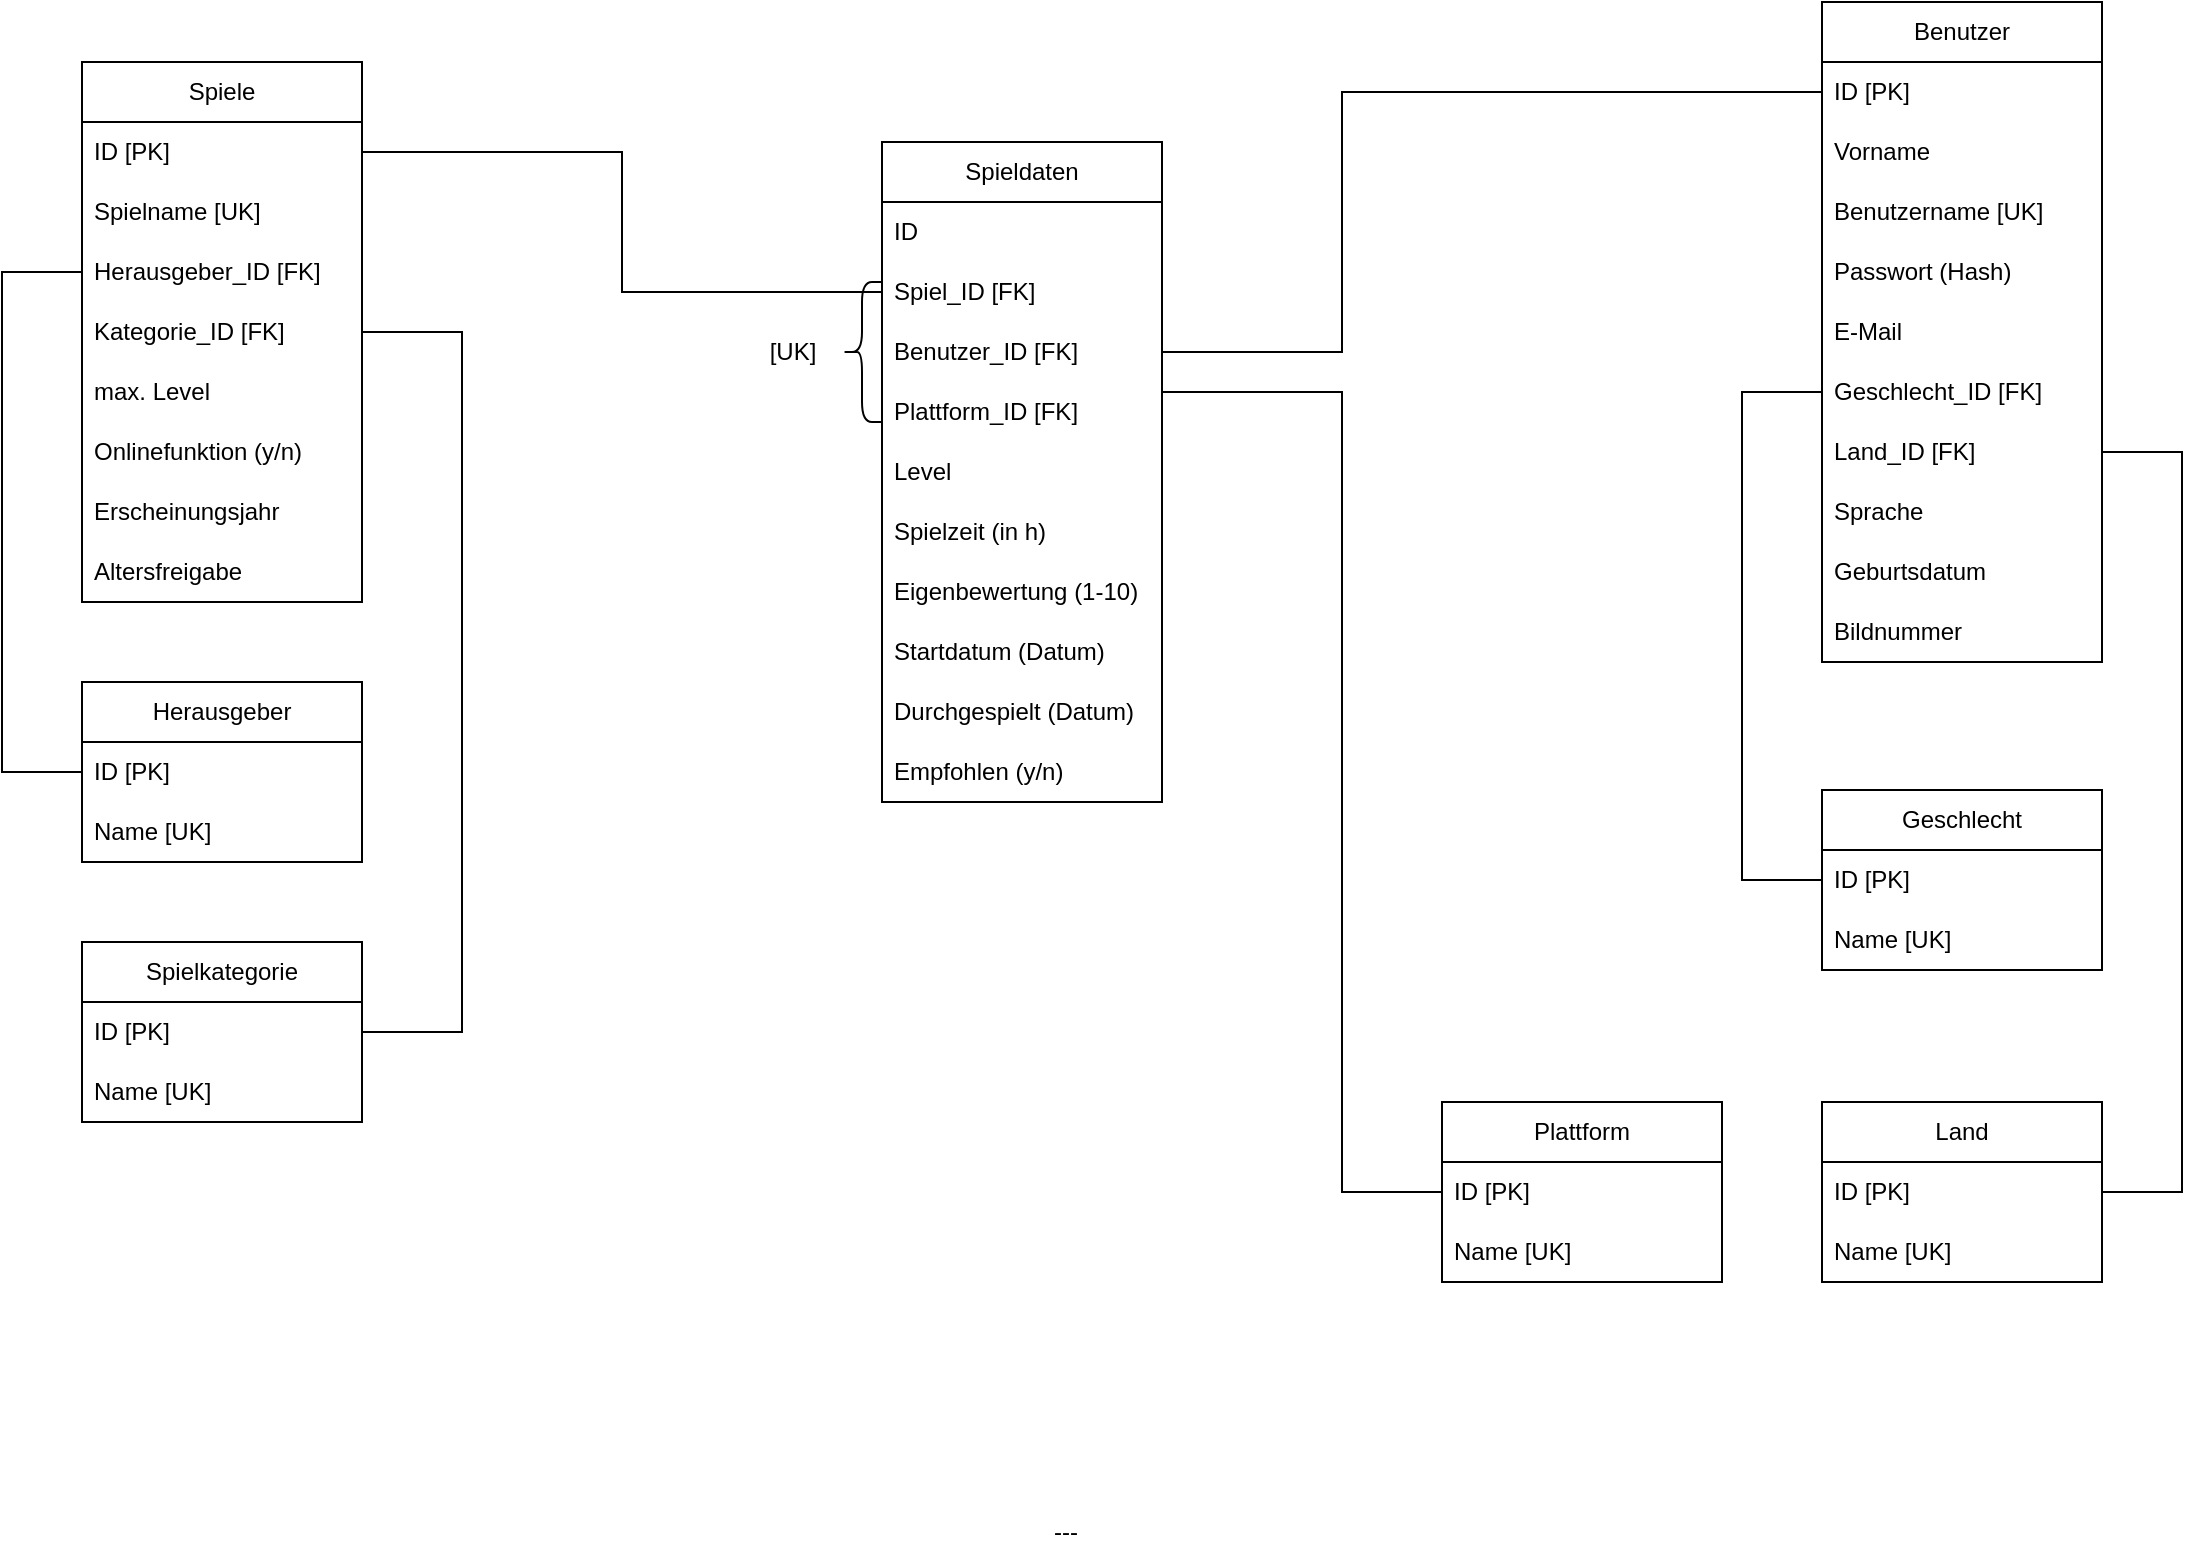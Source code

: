 <mxfile version="26.2.15" pages="2">
  <diagram name="Logisches Modell" id="YfdkuOndGtr8_6JJJVQj">
    <mxGraphModel dx="1410" dy="833" grid="1" gridSize="10" guides="1" tooltips="1" connect="1" arrows="1" fold="1" page="1" pageScale="1" pageWidth="1169" pageHeight="827" background="none" math="0" shadow="0">
      <root>
        <mxCell id="0" />
        <mxCell id="1" parent="0" />
        <mxCell id="nKQsU5BfmFABiyB_pp4Q-2" value="Spiele" style="swimlane;fontStyle=0;childLayout=stackLayout;horizontal=1;startSize=30;horizontalStack=0;resizeParent=1;resizeParentMax=0;resizeLast=0;collapsible=1;marginBottom=0;whiteSpace=wrap;html=1;" parent="1" vertex="1">
          <mxGeometry x="80" y="50" width="140" height="270" as="geometry" />
        </mxCell>
        <mxCell id="nKQsU5BfmFABiyB_pp4Q-3" value="ID [PK]" style="text;strokeColor=none;fillColor=none;align=left;verticalAlign=middle;spacingLeft=4;spacingRight=4;overflow=hidden;points=[[0,0.5],[1,0.5]];portConstraint=eastwest;rotatable=0;whiteSpace=wrap;html=1;" parent="nKQsU5BfmFABiyB_pp4Q-2" vertex="1">
          <mxGeometry y="30" width="140" height="30" as="geometry" />
        </mxCell>
        <mxCell id="nKQsU5BfmFABiyB_pp4Q-4" value="Spielname [UK]" style="text;strokeColor=none;fillColor=none;align=left;verticalAlign=middle;spacingLeft=4;spacingRight=4;overflow=hidden;points=[[0,0.5],[1,0.5]];portConstraint=eastwest;rotatable=0;whiteSpace=wrap;html=1;" parent="nKQsU5BfmFABiyB_pp4Q-2" vertex="1">
          <mxGeometry y="60" width="140" height="30" as="geometry" />
        </mxCell>
        <mxCell id="nKQsU5BfmFABiyB_pp4Q-5" value="Herausgeber_ID [FK]" style="text;strokeColor=none;fillColor=none;align=left;verticalAlign=middle;spacingLeft=4;spacingRight=4;overflow=hidden;points=[[0,0.5],[1,0.5]];portConstraint=eastwest;rotatable=0;whiteSpace=wrap;html=1;" parent="nKQsU5BfmFABiyB_pp4Q-2" vertex="1">
          <mxGeometry y="90" width="140" height="30" as="geometry" />
        </mxCell>
        <mxCell id="nKQsU5BfmFABiyB_pp4Q-24" value="Kategorie_ID&amp;nbsp;[FK]" style="text;strokeColor=none;fillColor=none;align=left;verticalAlign=middle;spacingLeft=4;spacingRight=4;overflow=hidden;points=[[0,0.5],[1,0.5]];portConstraint=eastwest;rotatable=0;whiteSpace=wrap;html=1;" parent="nKQsU5BfmFABiyB_pp4Q-2" vertex="1">
          <mxGeometry y="120" width="140" height="30" as="geometry" />
        </mxCell>
        <mxCell id="nKQsU5BfmFABiyB_pp4Q-36" value="max. Level" style="text;strokeColor=none;fillColor=none;align=left;verticalAlign=middle;spacingLeft=4;spacingRight=4;overflow=hidden;points=[[0,0.5],[1,0.5]];portConstraint=eastwest;rotatable=0;whiteSpace=wrap;html=1;" parent="nKQsU5BfmFABiyB_pp4Q-2" vertex="1">
          <mxGeometry y="150" width="140" height="30" as="geometry" />
        </mxCell>
        <mxCell id="nKQsU5BfmFABiyB_pp4Q-22" value="Onlinefunktion (y/n)" style="text;strokeColor=none;fillColor=none;align=left;verticalAlign=middle;spacingLeft=4;spacingRight=4;overflow=hidden;points=[[0,0.5],[1,0.5]];portConstraint=eastwest;rotatable=0;whiteSpace=wrap;html=1;" parent="nKQsU5BfmFABiyB_pp4Q-2" vertex="1">
          <mxGeometry y="180" width="140" height="30" as="geometry" />
        </mxCell>
        <mxCell id="nKQsU5BfmFABiyB_pp4Q-43" value="Erscheinungsjahr" style="text;strokeColor=none;fillColor=none;align=left;verticalAlign=middle;spacingLeft=4;spacingRight=4;overflow=hidden;points=[[0,0.5],[1,0.5]];portConstraint=eastwest;rotatable=0;whiteSpace=wrap;html=1;" parent="nKQsU5BfmFABiyB_pp4Q-2" vertex="1">
          <mxGeometry y="210" width="140" height="30" as="geometry" />
        </mxCell>
        <mxCell id="nKQsU5BfmFABiyB_pp4Q-30" value="Altersfreigabe" style="text;strokeColor=none;fillColor=none;align=left;verticalAlign=middle;spacingLeft=4;spacingRight=4;overflow=hidden;points=[[0,0.5],[1,0.5]];portConstraint=eastwest;rotatable=0;whiteSpace=wrap;html=1;" parent="nKQsU5BfmFABiyB_pp4Q-2" vertex="1">
          <mxGeometry y="240" width="140" height="30" as="geometry" />
        </mxCell>
        <mxCell id="nKQsU5BfmFABiyB_pp4Q-9" value="Benutzer" style="swimlane;fontStyle=0;childLayout=stackLayout;horizontal=1;startSize=30;horizontalStack=0;resizeParent=1;resizeParentMax=0;resizeLast=0;collapsible=1;marginBottom=0;whiteSpace=wrap;html=1;" parent="1" vertex="1">
          <mxGeometry x="950" y="20" width="140" height="330" as="geometry" />
        </mxCell>
        <mxCell id="nKQsU5BfmFABiyB_pp4Q-10" value="ID [PK]" style="text;strokeColor=none;fillColor=none;align=left;verticalAlign=middle;spacingLeft=4;spacingRight=4;overflow=hidden;points=[[0,0.5],[1,0.5]];portConstraint=eastwest;rotatable=0;whiteSpace=wrap;html=1;" parent="nKQsU5BfmFABiyB_pp4Q-9" vertex="1">
          <mxGeometry y="30" width="140" height="30" as="geometry" />
        </mxCell>
        <mxCell id="nKQsU5BfmFABiyB_pp4Q-31" value="Vorname" style="text;strokeColor=none;fillColor=none;align=left;verticalAlign=middle;spacingLeft=4;spacingRight=4;overflow=hidden;points=[[0,0.5],[1,0.5]];portConstraint=eastwest;rotatable=0;whiteSpace=wrap;html=1;" parent="nKQsU5BfmFABiyB_pp4Q-9" vertex="1">
          <mxGeometry y="60" width="140" height="30" as="geometry" />
        </mxCell>
        <mxCell id="nKQsU5BfmFABiyB_pp4Q-11" value="Benutzername&amp;nbsp;[UK]" style="text;strokeColor=none;fillColor=none;align=left;verticalAlign=middle;spacingLeft=4;spacingRight=4;overflow=hidden;points=[[0,0.5],[1,0.5]];portConstraint=eastwest;rotatable=0;whiteSpace=wrap;html=1;" parent="nKQsU5BfmFABiyB_pp4Q-9" vertex="1">
          <mxGeometry y="90" width="140" height="30" as="geometry" />
        </mxCell>
        <mxCell id="Ll8_rYvrmY97XpLbqkg0-10" value="Passwort (Hash)" style="text;strokeColor=none;fillColor=none;align=left;verticalAlign=middle;spacingLeft=4;spacingRight=4;overflow=hidden;points=[[0,0.5],[1,0.5]];portConstraint=eastwest;rotatable=0;whiteSpace=wrap;html=1;" parent="nKQsU5BfmFABiyB_pp4Q-9" vertex="1">
          <mxGeometry y="120" width="140" height="30" as="geometry" />
        </mxCell>
        <mxCell id="nKQsU5BfmFABiyB_pp4Q-25" value="E-Mail" style="text;strokeColor=none;fillColor=none;align=left;verticalAlign=middle;spacingLeft=4;spacingRight=4;overflow=hidden;points=[[0,0.5],[1,0.5]];portConstraint=eastwest;rotatable=0;whiteSpace=wrap;html=1;" parent="nKQsU5BfmFABiyB_pp4Q-9" vertex="1">
          <mxGeometry y="150" width="140" height="30" as="geometry" />
        </mxCell>
        <mxCell id="nKQsU5BfmFABiyB_pp4Q-12" value="Geschlecht_ID&amp;nbsp;[FK]" style="text;strokeColor=none;fillColor=none;align=left;verticalAlign=middle;spacingLeft=4;spacingRight=4;overflow=hidden;points=[[0,0.5],[1,0.5]];portConstraint=eastwest;rotatable=0;whiteSpace=wrap;html=1;" parent="nKQsU5BfmFABiyB_pp4Q-9" vertex="1">
          <mxGeometry y="180" width="140" height="30" as="geometry" />
        </mxCell>
        <mxCell id="Ll8_rYvrmY97XpLbqkg0-12" value="Land_ID&amp;nbsp;[FK]" style="text;strokeColor=none;fillColor=none;align=left;verticalAlign=middle;spacingLeft=4;spacingRight=4;overflow=hidden;points=[[0,0.5],[1,0.5]];portConstraint=eastwest;rotatable=0;whiteSpace=wrap;html=1;" parent="nKQsU5BfmFABiyB_pp4Q-9" vertex="1">
          <mxGeometry y="210" width="140" height="30" as="geometry" />
        </mxCell>
        <mxCell id="Ll8_rYvrmY97XpLbqkg0-11" value="Sprache" style="text;strokeColor=none;fillColor=none;align=left;verticalAlign=middle;spacingLeft=4;spacingRight=4;overflow=hidden;points=[[0,0.5],[1,0.5]];portConstraint=eastwest;rotatable=0;whiteSpace=wrap;html=1;" parent="nKQsU5BfmFABiyB_pp4Q-9" vertex="1">
          <mxGeometry y="240" width="140" height="30" as="geometry" />
        </mxCell>
        <mxCell id="nKQsU5BfmFABiyB_pp4Q-13" value="Geburtsdatum" style="text;strokeColor=none;fillColor=none;align=left;verticalAlign=middle;spacingLeft=4;spacingRight=4;overflow=hidden;points=[[0,0.5],[1,0.5]];portConstraint=eastwest;rotatable=0;whiteSpace=wrap;html=1;" parent="nKQsU5BfmFABiyB_pp4Q-9" vertex="1">
          <mxGeometry y="270" width="140" height="30" as="geometry" />
        </mxCell>
        <mxCell id="nKQsU5BfmFABiyB_pp4Q-37" value="Bildnummer" style="text;strokeColor=none;fillColor=none;align=left;verticalAlign=middle;spacingLeft=4;spacingRight=4;overflow=hidden;points=[[0,0.5],[1,0.5]];portConstraint=eastwest;rotatable=0;whiteSpace=wrap;html=1;" parent="nKQsU5BfmFABiyB_pp4Q-9" vertex="1">
          <mxGeometry y="300" width="140" height="30" as="geometry" />
        </mxCell>
        <mxCell id="nKQsU5BfmFABiyB_pp4Q-14" value="Spieldaten" style="swimlane;fontStyle=0;childLayout=stackLayout;horizontal=1;startSize=30;horizontalStack=0;resizeParent=1;resizeParentMax=0;resizeLast=0;collapsible=1;marginBottom=0;whiteSpace=wrap;html=1;" parent="1" vertex="1">
          <mxGeometry x="480" y="90" width="140" height="330" as="geometry" />
        </mxCell>
        <mxCell id="nKQsU5BfmFABiyB_pp4Q-38" value="ID" style="text;strokeColor=none;fillColor=none;align=left;verticalAlign=middle;spacingLeft=4;spacingRight=4;overflow=hidden;points=[[0,0.5],[1,0.5]];portConstraint=eastwest;rotatable=0;whiteSpace=wrap;html=1;" parent="nKQsU5BfmFABiyB_pp4Q-14" vertex="1">
          <mxGeometry y="30" width="140" height="30" as="geometry" />
        </mxCell>
        <mxCell id="nKQsU5BfmFABiyB_pp4Q-15" value="Spiel_ID&amp;nbsp;[FK]" style="text;strokeColor=none;fillColor=none;align=left;verticalAlign=middle;spacingLeft=4;spacingRight=4;overflow=hidden;points=[[0,0.5],[1,0.5]];portConstraint=eastwest;rotatable=0;whiteSpace=wrap;html=1;" parent="nKQsU5BfmFABiyB_pp4Q-14" vertex="1">
          <mxGeometry y="60" width="140" height="30" as="geometry" />
        </mxCell>
        <mxCell id="nKQsU5BfmFABiyB_pp4Q-16" value="Benutzer_ID&amp;nbsp;[FK]" style="text;strokeColor=none;fillColor=none;align=left;verticalAlign=middle;spacingLeft=4;spacingRight=4;overflow=hidden;points=[[0,0.5],[1,0.5]];portConstraint=eastwest;rotatable=0;whiteSpace=wrap;html=1;" parent="nKQsU5BfmFABiyB_pp4Q-14" vertex="1">
          <mxGeometry y="90" width="140" height="30" as="geometry" />
        </mxCell>
        <mxCell id="nKQsU5BfmFABiyB_pp4Q-23" value="Plattform_ID&amp;nbsp;[FK]" style="text;strokeColor=none;fillColor=none;align=left;verticalAlign=middle;spacingLeft=4;spacingRight=4;overflow=hidden;points=[[0,0.5],[1,0.5]];portConstraint=eastwest;rotatable=0;whiteSpace=wrap;html=1;" parent="nKQsU5BfmFABiyB_pp4Q-14" vertex="1">
          <mxGeometry y="120" width="140" height="30" as="geometry" />
        </mxCell>
        <mxCell id="nKQsU5BfmFABiyB_pp4Q-17" value="Level" style="text;strokeColor=none;fillColor=none;align=left;verticalAlign=middle;spacingLeft=4;spacingRight=4;overflow=hidden;points=[[0,0.5],[1,0.5]];portConstraint=eastwest;rotatable=0;whiteSpace=wrap;html=1;" parent="nKQsU5BfmFABiyB_pp4Q-14" vertex="1">
          <mxGeometry y="150" width="140" height="30" as="geometry" />
        </mxCell>
        <mxCell id="nKQsU5BfmFABiyB_pp4Q-18" value="Spielzeit (in h)" style="text;strokeColor=none;fillColor=none;align=left;verticalAlign=middle;spacingLeft=4;spacingRight=4;overflow=hidden;points=[[0,0.5],[1,0.5]];portConstraint=eastwest;rotatable=0;whiteSpace=wrap;html=1;" parent="nKQsU5BfmFABiyB_pp4Q-14" vertex="1">
          <mxGeometry y="180" width="140" height="30" as="geometry" />
        </mxCell>
        <mxCell id="nKQsU5BfmFABiyB_pp4Q-21" value="Eigenbewertung (1-10)" style="text;strokeColor=none;fillColor=none;align=left;verticalAlign=middle;spacingLeft=4;spacingRight=4;overflow=hidden;points=[[0,0.5],[1,0.5]];portConstraint=eastwest;rotatable=0;whiteSpace=wrap;html=1;" parent="nKQsU5BfmFABiyB_pp4Q-14" vertex="1">
          <mxGeometry y="210" width="140" height="30" as="geometry" />
        </mxCell>
        <mxCell id="Ll8_rYvrmY97XpLbqkg0-9" value="Startdatum (Datum)" style="text;strokeColor=none;fillColor=none;align=left;verticalAlign=middle;spacingLeft=4;spacingRight=4;overflow=hidden;points=[[0,0.5],[1,0.5]];portConstraint=eastwest;rotatable=0;whiteSpace=wrap;html=1;" parent="nKQsU5BfmFABiyB_pp4Q-14" vertex="1">
          <mxGeometry y="240" width="140" height="30" as="geometry" />
        </mxCell>
        <mxCell id="nKQsU5BfmFABiyB_pp4Q-42" value="Durchgespielt (Datum)" style="text;strokeColor=none;fillColor=none;align=left;verticalAlign=middle;spacingLeft=4;spacingRight=4;overflow=hidden;points=[[0,0.5],[1,0.5]];portConstraint=eastwest;rotatable=0;whiteSpace=wrap;html=1;" parent="nKQsU5BfmFABiyB_pp4Q-14" vertex="1">
          <mxGeometry y="270" width="140" height="30" as="geometry" />
        </mxCell>
        <mxCell id="Ll8_rYvrmY97XpLbqkg0-13" value="Empfohlen (y/n)" style="text;strokeColor=none;fillColor=none;align=left;verticalAlign=middle;spacingLeft=4;spacingRight=4;overflow=hidden;points=[[0,0.5],[1,0.5]];portConstraint=eastwest;rotatable=0;whiteSpace=wrap;html=1;" parent="nKQsU5BfmFABiyB_pp4Q-14" vertex="1">
          <mxGeometry y="300" width="140" height="30" as="geometry" />
        </mxCell>
        <mxCell id="nKQsU5BfmFABiyB_pp4Q-27" value="Plattform" style="swimlane;fontStyle=0;childLayout=stackLayout;horizontal=1;startSize=30;horizontalStack=0;resizeParent=1;resizeParentMax=0;resizeLast=0;collapsible=1;marginBottom=0;whiteSpace=wrap;html=1;" parent="1" vertex="1">
          <mxGeometry x="760" y="570" width="140" height="90" as="geometry">
            <mxRectangle x="950" y="400" width="100" height="30" as="alternateBounds" />
          </mxGeometry>
        </mxCell>
        <mxCell id="nKQsU5BfmFABiyB_pp4Q-28" value="ID [PK]" style="text;strokeColor=none;fillColor=none;align=left;verticalAlign=middle;spacingLeft=4;spacingRight=4;overflow=hidden;points=[[0,0.5],[1,0.5]];portConstraint=eastwest;rotatable=0;whiteSpace=wrap;html=1;" parent="nKQsU5BfmFABiyB_pp4Q-27" vertex="1">
          <mxGeometry y="30" width="140" height="30" as="geometry" />
        </mxCell>
        <mxCell id="nKQsU5BfmFABiyB_pp4Q-29" value="Name&amp;nbsp;[UK]" style="text;strokeColor=none;fillColor=none;align=left;verticalAlign=middle;spacingLeft=4;spacingRight=4;overflow=hidden;points=[[0,0.5],[1,0.5]];portConstraint=eastwest;rotatable=0;whiteSpace=wrap;html=1;" parent="nKQsU5BfmFABiyB_pp4Q-27" vertex="1">
          <mxGeometry y="60" width="140" height="30" as="geometry" />
        </mxCell>
        <mxCell id="nKQsU5BfmFABiyB_pp4Q-33" value="Spielkategorie" style="swimlane;fontStyle=0;childLayout=stackLayout;horizontal=1;startSize=30;horizontalStack=0;resizeParent=1;resizeParentMax=0;resizeLast=0;collapsible=1;marginBottom=0;whiteSpace=wrap;html=1;" parent="1" vertex="1">
          <mxGeometry x="80" y="490" width="140" height="90" as="geometry" />
        </mxCell>
        <mxCell id="nKQsU5BfmFABiyB_pp4Q-34" value="ID [PK]" style="text;strokeColor=none;fillColor=none;align=left;verticalAlign=middle;spacingLeft=4;spacingRight=4;overflow=hidden;points=[[0,0.5],[1,0.5]];portConstraint=eastwest;rotatable=0;whiteSpace=wrap;html=1;" parent="nKQsU5BfmFABiyB_pp4Q-33" vertex="1">
          <mxGeometry y="30" width="140" height="30" as="geometry" />
        </mxCell>
        <mxCell id="nKQsU5BfmFABiyB_pp4Q-35" value="Name&amp;nbsp;[UK]" style="text;strokeColor=none;fillColor=none;align=left;verticalAlign=middle;spacingLeft=4;spacingRight=4;overflow=hidden;points=[[0,0.5],[1,0.5]];portConstraint=eastwest;rotatable=0;whiteSpace=wrap;html=1;" parent="nKQsU5BfmFABiyB_pp4Q-33" vertex="1">
          <mxGeometry y="60" width="140" height="30" as="geometry" />
        </mxCell>
        <mxCell id="nKQsU5BfmFABiyB_pp4Q-41" style="edgeStyle=orthogonalEdgeStyle;rounded=0;orthogonalLoop=1;jettySize=auto;html=1;endArrow=none;endFill=0;" parent="1" source="nKQsU5BfmFABiyB_pp4Q-3" target="nKQsU5BfmFABiyB_pp4Q-15" edge="1">
          <mxGeometry relative="1" as="geometry" />
        </mxCell>
        <mxCell id="nKQsU5BfmFABiyB_pp4Q-48" style="edgeStyle=orthogonalEdgeStyle;rounded=0;orthogonalLoop=1;jettySize=auto;html=1;entryX=1;entryY=0.5;entryDx=0;entryDy=0;endArrow=none;endFill=0;" parent="1" source="nKQsU5BfmFABiyB_pp4Q-10" target="nKQsU5BfmFABiyB_pp4Q-16" edge="1">
          <mxGeometry relative="1" as="geometry">
            <Array as="points">
              <mxPoint x="710" y="65" />
              <mxPoint x="710" y="195" />
            </Array>
          </mxGeometry>
        </mxCell>
        <mxCell id="0s7iuWoLHfclav60qxuF-2" style="edgeStyle=orthogonalEdgeStyle;rounded=0;orthogonalLoop=1;jettySize=auto;html=1;entryX=1;entryY=0.5;entryDx=0;entryDy=0;endArrow=none;endFill=0;" parent="1" source="nKQsU5BfmFABiyB_pp4Q-34" target="nKQsU5BfmFABiyB_pp4Q-24" edge="1">
          <mxGeometry relative="1" as="geometry">
            <Array as="points">
              <mxPoint x="270" y="535" />
              <mxPoint x="270" y="185" />
            </Array>
          </mxGeometry>
        </mxCell>
        <mxCell id="0s7iuWoLHfclav60qxuF-3" style="edgeStyle=orthogonalEdgeStyle;rounded=0;orthogonalLoop=1;jettySize=auto;html=1;endArrow=none;endFill=0;" parent="1" source="nKQsU5BfmFABiyB_pp4Q-28" target="nKQsU5BfmFABiyB_pp4Q-23" edge="1">
          <mxGeometry relative="1" as="geometry">
            <Array as="points">
              <mxPoint x="710" y="615" />
              <mxPoint x="710" y="215" />
            </Array>
          </mxGeometry>
        </mxCell>
        <mxCell id="nKQsU5BfmFABiyB_pp4Q-32" value="---" style="text;strokeColor=none;fillColor=none;align=left;verticalAlign=middle;spacingLeft=4;spacingRight=4;overflow=hidden;points=[[0,0.5],[1,0.5]];portConstraint=eastwest;rotatable=0;whiteSpace=wrap;html=1;" parent="1" vertex="1">
          <mxGeometry x="560" y="770" width="140" height="30" as="geometry" />
        </mxCell>
        <mxCell id="IzuA51_JtZp4UO2K9cSj-1" value="Herausgeber" style="swimlane;fontStyle=0;childLayout=stackLayout;horizontal=1;startSize=30;horizontalStack=0;resizeParent=1;resizeParentMax=0;resizeLast=0;collapsible=1;marginBottom=0;whiteSpace=wrap;html=1;" parent="1" vertex="1">
          <mxGeometry x="80" y="360" width="140" height="90" as="geometry" />
        </mxCell>
        <mxCell id="IzuA51_JtZp4UO2K9cSj-2" value="ID [PK]" style="text;strokeColor=none;fillColor=none;align=left;verticalAlign=middle;spacingLeft=4;spacingRight=4;overflow=hidden;points=[[0,0.5],[1,0.5]];portConstraint=eastwest;rotatable=0;whiteSpace=wrap;html=1;" parent="IzuA51_JtZp4UO2K9cSj-1" vertex="1">
          <mxGeometry y="30" width="140" height="30" as="geometry" />
        </mxCell>
        <mxCell id="IzuA51_JtZp4UO2K9cSj-4" value="Name&amp;nbsp;[UK]" style="text;strokeColor=none;fillColor=none;align=left;verticalAlign=middle;spacingLeft=4;spacingRight=4;overflow=hidden;points=[[0,0.5],[1,0.5]];portConstraint=eastwest;rotatable=0;whiteSpace=wrap;html=1;" parent="IzuA51_JtZp4UO2K9cSj-1" vertex="1">
          <mxGeometry y="60" width="140" height="30" as="geometry" />
        </mxCell>
        <mxCell id="IzuA51_JtZp4UO2K9cSj-6" style="edgeStyle=orthogonalEdgeStyle;rounded=0;orthogonalLoop=1;jettySize=auto;html=1;exitX=0;exitY=0.5;exitDx=0;exitDy=0;entryX=0;entryY=0.5;entryDx=0;entryDy=0;endArrow=none;endFill=0;" parent="1" source="IzuA51_JtZp4UO2K9cSj-2" target="nKQsU5BfmFABiyB_pp4Q-5" edge="1">
          <mxGeometry relative="1" as="geometry">
            <Array as="points">
              <mxPoint x="40" y="405" />
              <mxPoint x="40" y="155" />
            </Array>
          </mxGeometry>
        </mxCell>
        <mxCell id="IzuA51_JtZp4UO2K9cSj-7" value="Land" style="swimlane;fontStyle=0;childLayout=stackLayout;horizontal=1;startSize=30;horizontalStack=0;resizeParent=1;resizeParentMax=0;resizeLast=0;collapsible=1;marginBottom=0;whiteSpace=wrap;html=1;" parent="1" vertex="1">
          <mxGeometry x="950" y="570" width="140" height="90" as="geometry">
            <mxRectangle x="950" y="400" width="100" height="30" as="alternateBounds" />
          </mxGeometry>
        </mxCell>
        <mxCell id="IzuA51_JtZp4UO2K9cSj-8" value="ID [PK]" style="text;strokeColor=none;fillColor=none;align=left;verticalAlign=middle;spacingLeft=4;spacingRight=4;overflow=hidden;points=[[0,0.5],[1,0.5]];portConstraint=eastwest;rotatable=0;whiteSpace=wrap;html=1;" parent="IzuA51_JtZp4UO2K9cSj-7" vertex="1">
          <mxGeometry y="30" width="140" height="30" as="geometry" />
        </mxCell>
        <mxCell id="IzuA51_JtZp4UO2K9cSj-9" value="Name&amp;nbsp;[UK]" style="text;strokeColor=none;fillColor=none;align=left;verticalAlign=middle;spacingLeft=4;spacingRight=4;overflow=hidden;points=[[0,0.5],[1,0.5]];portConstraint=eastwest;rotatable=0;whiteSpace=wrap;html=1;" parent="IzuA51_JtZp4UO2K9cSj-7" vertex="1">
          <mxGeometry y="60" width="140" height="30" as="geometry" />
        </mxCell>
        <mxCell id="IzuA51_JtZp4UO2K9cSj-11" value="Geschlecht" style="swimlane;fontStyle=0;childLayout=stackLayout;horizontal=1;startSize=30;horizontalStack=0;resizeParent=1;resizeParentMax=0;resizeLast=0;collapsible=1;marginBottom=0;whiteSpace=wrap;html=1;" parent="1" vertex="1">
          <mxGeometry x="950" y="414" width="140" height="90" as="geometry">
            <mxRectangle x="950" y="400" width="100" height="30" as="alternateBounds" />
          </mxGeometry>
        </mxCell>
        <mxCell id="IzuA51_JtZp4UO2K9cSj-12" value="ID [PK]" style="text;strokeColor=none;fillColor=none;align=left;verticalAlign=middle;spacingLeft=4;spacingRight=4;overflow=hidden;points=[[0,0.5],[1,0.5]];portConstraint=eastwest;rotatable=0;whiteSpace=wrap;html=1;" parent="IzuA51_JtZp4UO2K9cSj-11" vertex="1">
          <mxGeometry y="30" width="140" height="30" as="geometry" />
        </mxCell>
        <mxCell id="IzuA51_JtZp4UO2K9cSj-13" value="Name&amp;nbsp;[UK]" style="text;strokeColor=none;fillColor=none;align=left;verticalAlign=middle;spacingLeft=4;spacingRight=4;overflow=hidden;points=[[0,0.5],[1,0.5]];portConstraint=eastwest;rotatable=0;whiteSpace=wrap;html=1;" parent="IzuA51_JtZp4UO2K9cSj-11" vertex="1">
          <mxGeometry y="60" width="140" height="30" as="geometry" />
        </mxCell>
        <mxCell id="GI6SF_CtIjZZqzCGXID7-3" style="edgeStyle=orthogonalEdgeStyle;rounded=0;orthogonalLoop=1;jettySize=auto;html=1;entryX=0;entryY=0.5;entryDx=0;entryDy=0;endArrow=none;startFill=0;" parent="1" source="IzuA51_JtZp4UO2K9cSj-12" target="nKQsU5BfmFABiyB_pp4Q-12" edge="1">
          <mxGeometry relative="1" as="geometry">
            <Array as="points">
              <mxPoint x="910" y="459" />
              <mxPoint x="910" y="215" />
            </Array>
          </mxGeometry>
        </mxCell>
        <mxCell id="GI6SF_CtIjZZqzCGXID7-4" style="edgeStyle=orthogonalEdgeStyle;rounded=0;orthogonalLoop=1;jettySize=auto;html=1;entryX=1;entryY=0.5;entryDx=0;entryDy=0;endArrow=none;startFill=0;" parent="1" source="IzuA51_JtZp4UO2K9cSj-8" target="Ll8_rYvrmY97XpLbqkg0-12" edge="1">
          <mxGeometry relative="1" as="geometry">
            <Array as="points">
              <mxPoint x="1130" y="615" />
              <mxPoint x="1130" y="245" />
            </Array>
          </mxGeometry>
        </mxCell>
        <mxCell id="GUNByDCEdrcCeqgM0yce-1" value="" style="shape=curlyBracket;whiteSpace=wrap;html=1;rounded=1;labelPosition=left;verticalLabelPosition=middle;align=right;verticalAlign=middle;" parent="1" vertex="1">
          <mxGeometry x="460" y="160" width="20" height="70" as="geometry" />
        </mxCell>
        <mxCell id="GUNByDCEdrcCeqgM0yce-2" value="[UK]" style="text;html=1;align=center;verticalAlign=middle;resizable=0;points=[];autosize=1;strokeColor=none;fillColor=none;" parent="1" vertex="1">
          <mxGeometry x="410" y="180" width="50" height="30" as="geometry" />
        </mxCell>
      </root>
    </mxGraphModel>
  </diagram>
  <diagram id="xvdcUwB9AWY-STHWBOZz" name="ERM - Semantisches Modell">
    <mxGraphModel dx="1426" dy="849" grid="1" gridSize="10" guides="1" tooltips="1" connect="1" arrows="1" fold="1" page="1" pageScale="1" pageWidth="1169" pageHeight="827" math="0" shadow="0">
      <root>
        <mxCell id="0" />
        <mxCell id="1" parent="0" />
        <mxCell id="JRyliqt_3TO3lA8H6NYk-3" style="edgeStyle=orthogonalEdgeStyle;rounded=0;orthogonalLoop=1;jettySize=auto;html=1;entryX=0.5;entryY=0;entryDx=0;entryDy=0;endArrow=none;startFill=0;" edge="1" parent="1" source="LqFIUGVbw8sw-49HCYzh-2" target="u96_dr-zxeYHkRB0BwEC-4">
          <mxGeometry relative="1" as="geometry" />
        </mxCell>
        <mxCell id="LqFIUGVbw8sw-49HCYzh-2" value="Spiel&lt;br&gt;hat" style="shape=rhombus;perimeter=rhombusPerimeter;whiteSpace=wrap;html=1;align=center;" vertex="1" parent="1">
          <mxGeometry x="487.5" y="430" width="85" height="60" as="geometry" />
        </mxCell>
        <mxCell id="0Wor8GXt6FMR4Ik6QTlM-6" style="edgeStyle=orthogonalEdgeStyle;rounded=0;orthogonalLoop=1;jettySize=auto;html=1;entryX=1;entryY=0.5;entryDx=0;entryDy=0;endArrow=none;startFill=0;" edge="1" parent="1" source="oKWbrkQQpkRKA_NlGpjj-1" target="0Wor8GXt6FMR4Ik6QTlM-2">
          <mxGeometry relative="1" as="geometry" />
        </mxCell>
        <mxCell id="0Wor8GXt6FMR4Ik6QTlM-10" style="edgeStyle=orthogonalEdgeStyle;rounded=0;orthogonalLoop=1;jettySize=auto;html=1;entryX=0.5;entryY=1;entryDx=0;entryDy=0;endArrow=none;startFill=0;" edge="1" parent="1" source="oKWbrkQQpkRKA_NlGpjj-1" target="0Wor8GXt6FMR4Ik6QTlM-5">
          <mxGeometry relative="1" as="geometry">
            <Array as="points">
              <mxPoint x="953" y="360" />
              <mxPoint x="953" y="340" />
            </Array>
          </mxGeometry>
        </mxCell>
        <mxCell id="0Wor8GXt6FMR4Ik6QTlM-11" style="edgeStyle=orthogonalEdgeStyle;rounded=0;orthogonalLoop=1;jettySize=auto;html=1;entryX=0.5;entryY=0;entryDx=0;entryDy=0;endArrow=none;startFill=0;" edge="1" parent="1" source="oKWbrkQQpkRKA_NlGpjj-1" target="0Wor8GXt6FMR4Ik6QTlM-4">
          <mxGeometry relative="1" as="geometry" />
        </mxCell>
        <mxCell id="oKWbrkQQpkRKA_NlGpjj-1" value="Benutzer" style="whiteSpace=wrap;html=1;align=center;" vertex="1" parent="1">
          <mxGeometry x="770" y="340" width="100" height="40" as="geometry" />
        </mxCell>
        <mxCell id="0Wor8GXt6FMR4Ik6QTlM-9" style="edgeStyle=orthogonalEdgeStyle;rounded=0;orthogonalLoop=1;jettySize=auto;html=1;endArrow=none;startFill=0;" edge="1" parent="1" source="EVIq-oT2bdL4-TLl1Oz5-2" target="0Wor8GXt6FMR4Ik6QTlM-1">
          <mxGeometry relative="1" as="geometry" />
        </mxCell>
        <mxCell id="0Wor8GXt6FMR4Ik6QTlM-15" style="edgeStyle=orthogonalEdgeStyle;rounded=0;orthogonalLoop=1;jettySize=auto;html=1;endArrow=none;startFill=0;" edge="1" parent="1" source="EVIq-oT2bdL4-TLl1Oz5-2" target="0Wor8GXt6FMR4Ik6QTlM-3">
          <mxGeometry relative="1" as="geometry" />
        </mxCell>
        <mxCell id="0Wor8GXt6FMR4Ik6QTlM-26" style="edgeStyle=orthogonalEdgeStyle;rounded=0;orthogonalLoop=1;jettySize=auto;html=1;entryX=1;entryY=0.5;entryDx=0;entryDy=0;endArrow=none;startFill=0;" edge="1" parent="1" source="EVIq-oT2bdL4-TLl1Oz5-2" target="0Wor8GXt6FMR4Ik6QTlM-19">
          <mxGeometry relative="1" as="geometry" />
        </mxCell>
        <mxCell id="EVIq-oT2bdL4-TLl1Oz5-2" value="Spiel" style="whiteSpace=wrap;html=1;align=center;" vertex="1" parent="1">
          <mxGeometry x="220" y="340" width="100" height="40" as="geometry" />
        </mxCell>
        <mxCell id="EVIq-oT2bdL4-TLl1Oz5-3" value="Herausgeber" style="whiteSpace=wrap;html=1;align=center;" vertex="1" parent="1">
          <mxGeometry x="60" y="50" width="100" height="40" as="geometry" />
        </mxCell>
        <mxCell id="u96_dr-zxeYHkRB0BwEC-2" value="Geschlecht" style="whiteSpace=wrap;html=1;align=center;" vertex="1" parent="1">
          <mxGeometry x="990" y="210" width="100" height="40" as="geometry" />
        </mxCell>
        <mxCell id="u96_dr-zxeYHkRB0BwEC-3" value="Land&lt;span style=&quot;color: rgba(0, 0, 0, 0); font-family: monospace; font-size: 0px; text-align: start; text-wrap-mode: nowrap;&quot;&gt;%3CmxGraphModel%3E%3Croot%3E%3CmxCell%20id%3D%220%22%2F%3E%3CmxCell%20id%3D%221%22%20parent%3D%220%22%2F%3E%3CmxCell%20id%3D%222%22%20value%3D%22Spiel%22%20style%3D%22whiteSpace%3Dwrap%3Bhtml%3D1%3Balign%3Dcenter%3B%22%20vertex%3D%221%22%20parent%3D%221%22%3E%3CmxGeometry%20x%3D%22480%22%20y%3D%2270%22%20width%3D%22100%22%20height%3D%2240%22%20as%3D%22geometry%22%2F%3E%3C%2FmxCell%3E%3C%2Froot%3E%3C%2FmxGraphModel%3E&lt;/span&gt;" style="whiteSpace=wrap;html=1;align=center;" vertex="1" parent="1">
          <mxGeometry x="930" y="450" width="100" height="40" as="geometry" />
        </mxCell>
        <mxCell id="u96_dr-zxeYHkRB0BwEC-4" value="Plattorm" style="whiteSpace=wrap;html=1;align=center;" vertex="1" parent="1">
          <mxGeometry x="480" y="540" width="100" height="40" as="geometry" />
        </mxCell>
        <mxCell id="u96_dr-zxeYHkRB0BwEC-6" value="Spielkategorie" style="whiteSpace=wrap;html=1;align=center;" vertex="1" parent="1">
          <mxGeometry x="20" y="250" width="100" height="40" as="geometry" />
        </mxCell>
        <mxCell id="0Wor8GXt6FMR4Ik6QTlM-7" style="edgeStyle=orthogonalEdgeStyle;rounded=0;orthogonalLoop=1;jettySize=auto;html=1;entryX=0;entryY=0.5;entryDx=0;entryDy=0;endArrow=none;startFill=0;" edge="1" parent="1" source="u96_dr-zxeYHkRB0BwEC-7" target="0Wor8GXt6FMR4Ik6QTlM-2">
          <mxGeometry relative="1" as="geometry" />
        </mxCell>
        <mxCell id="JRyliqt_3TO3lA8H6NYk-2" style="edgeStyle=orthogonalEdgeStyle;rounded=0;orthogonalLoop=1;jettySize=auto;html=1;entryX=0.5;entryY=0;entryDx=0;entryDy=0;endArrow=none;startFill=0;" edge="1" parent="1" source="u96_dr-zxeYHkRB0BwEC-7" target="LqFIUGVbw8sw-49HCYzh-2">
          <mxGeometry relative="1" as="geometry" />
        </mxCell>
        <mxCell id="u96_dr-zxeYHkRB0BwEC-7" value="Spieldaten" style="whiteSpace=wrap;html=1;align=center;" vertex="1" parent="1">
          <mxGeometry x="480" y="340" width="100" height="40" as="geometry" />
        </mxCell>
        <mxCell id="0Wor8GXt6FMR4Ik6QTlM-8" style="edgeStyle=orthogonalEdgeStyle;rounded=0;orthogonalLoop=1;jettySize=auto;html=1;entryX=0;entryY=0.5;entryDx=0;entryDy=0;endArrow=none;startFill=0;" edge="1" parent="1" source="0Wor8GXt6FMR4Ik6QTlM-1" target="u96_dr-zxeYHkRB0BwEC-7">
          <mxGeometry relative="1" as="geometry" />
        </mxCell>
        <mxCell id="0Wor8GXt6FMR4Ik6QTlM-1" value="hat" style="shape=rhombus;perimeter=rhombusPerimeter;whiteSpace=wrap;html=1;align=center;" vertex="1" parent="1">
          <mxGeometry x="360" y="330" width="85" height="60" as="geometry" />
        </mxCell>
        <mxCell id="0Wor8GXt6FMR4Ik6QTlM-2" value="hat" style="shape=rhombus;perimeter=rhombusPerimeter;whiteSpace=wrap;html=1;align=center;" vertex="1" parent="1">
          <mxGeometry x="630" y="330" width="85" height="60" as="geometry" />
        </mxCell>
        <mxCell id="0Wor8GXt6FMR4Ik6QTlM-16" style="edgeStyle=orthogonalEdgeStyle;rounded=0;orthogonalLoop=1;jettySize=auto;html=1;entryX=0.5;entryY=1;entryDx=0;entryDy=0;endArrow=none;startFill=0;" edge="1" parent="1" source="0Wor8GXt6FMR4Ik6QTlM-3" target="EVIq-oT2bdL4-TLl1Oz5-3">
          <mxGeometry relative="1" as="geometry">
            <Array as="points">
              <mxPoint x="110" y="140" />
            </Array>
          </mxGeometry>
        </mxCell>
        <mxCell id="0Wor8GXt6FMR4Ik6QTlM-3" value="hat" style="shape=rhombus;perimeter=rhombusPerimeter;whiteSpace=wrap;html=1;align=center;" vertex="1" parent="1">
          <mxGeometry x="227.5" y="110" width="85" height="60" as="geometry" />
        </mxCell>
        <mxCell id="0Wor8GXt6FMR4Ik6QTlM-12" style="edgeStyle=orthogonalEdgeStyle;rounded=0;orthogonalLoop=1;jettySize=auto;html=1;entryX=0;entryY=0.5;entryDx=0;entryDy=0;endArrow=none;startFill=0;" edge="1" parent="1" source="0Wor8GXt6FMR4Ik6QTlM-4" target="u96_dr-zxeYHkRB0BwEC-3">
          <mxGeometry relative="1" as="geometry">
            <Array as="points">
              <mxPoint x="902" y="470" />
            </Array>
          </mxGeometry>
        </mxCell>
        <mxCell id="0Wor8GXt6FMR4Ik6QTlM-4" value="ist in" style="shape=rhombus;perimeter=rhombusPerimeter;whiteSpace=wrap;html=1;align=center;" vertex="1" parent="1">
          <mxGeometry x="777.5" y="440" width="85" height="60" as="geometry" />
        </mxCell>
        <mxCell id="0Wor8GXt6FMR4Ik6QTlM-13" style="edgeStyle=orthogonalEdgeStyle;rounded=0;orthogonalLoop=1;jettySize=auto;html=1;entryX=0.5;entryY=1;entryDx=0;entryDy=0;exitX=1;exitY=0.5;exitDx=0;exitDy=0;endArrow=none;startFill=0;" edge="1" parent="1" source="0Wor8GXt6FMR4Ik6QTlM-5" target="u96_dr-zxeYHkRB0BwEC-2">
          <mxGeometry relative="1" as="geometry">
            <Array as="points">
              <mxPoint x="1040" y="310" />
            </Array>
          </mxGeometry>
        </mxCell>
        <mxCell id="0Wor8GXt6FMR4Ik6QTlM-5" value="hat" style="shape=rhombus;perimeter=rhombusPerimeter;whiteSpace=wrap;html=1;align=center;" vertex="1" parent="1">
          <mxGeometry x="910" y="280" width="85" height="60" as="geometry" />
        </mxCell>
        <mxCell id="0Wor8GXt6FMR4Ik6QTlM-19" value="besitzt" style="shape=rhombus;perimeter=rhombusPerimeter;whiteSpace=wrap;html=1;align=center;" vertex="1" parent="1">
          <mxGeometry x="100" y="330" width="85" height="60" as="geometry" />
        </mxCell>
        <mxCell id="0Wor8GXt6FMR4Ik6QTlM-22" value="1" style="text;html=1;align=center;verticalAlign=middle;resizable=0;points=[];autosize=1;strokeColor=none;fillColor=none;" vertex="1" parent="1">
          <mxGeometry x="1010" y="250" width="30" height="30" as="geometry" />
        </mxCell>
        <mxCell id="0Wor8GXt6FMR4Ik6QTlM-23" value="n" style="text;html=1;align=center;verticalAlign=middle;resizable=0;points=[];autosize=1;strokeColor=none;fillColor=none;" vertex="1" parent="1">
          <mxGeometry x="870" y="330" width="30" height="30" as="geometry" />
        </mxCell>
        <mxCell id="0Wor8GXt6FMR4Ik6QTlM-24" value="1" style="text;html=1;align=center;verticalAlign=middle;resizable=0;points=[];autosize=1;strokeColor=none;fillColor=none;" vertex="1" parent="1">
          <mxGeometry x="900" y="440" width="30" height="30" as="geometry" />
        </mxCell>
        <mxCell id="0Wor8GXt6FMR4Ik6QTlM-25" value="n" style="text;html=1;align=center;verticalAlign=middle;resizable=0;points=[];autosize=1;strokeColor=none;fillColor=none;" vertex="1" parent="1">
          <mxGeometry x="815" y="378" width="30" height="30" as="geometry" />
        </mxCell>
        <mxCell id="0Wor8GXt6FMR4Ik6QTlM-27" style="edgeStyle=orthogonalEdgeStyle;rounded=0;orthogonalLoop=1;jettySize=auto;html=1;entryX=0.456;entryY=0.968;entryDx=0;entryDy=0;entryPerimeter=0;endArrow=none;startFill=0;" edge="1" parent="1" source="0Wor8GXt6FMR4Ik6QTlM-19" target="u96_dr-zxeYHkRB0BwEC-6">
          <mxGeometry relative="1" as="geometry">
            <Array as="points">
              <mxPoint x="66" y="360" />
              <mxPoint x="66" y="310" />
            </Array>
          </mxGeometry>
        </mxCell>
        <mxCell id="0Wor8GXt6FMR4Ik6QTlM-28" value="1" style="text;html=1;align=center;verticalAlign=middle;resizable=0;points=[];autosize=1;strokeColor=none;fillColor=none;" vertex="1" parent="1">
          <mxGeometry x="110" y="90" width="30" height="30" as="geometry" />
        </mxCell>
        <mxCell id="0Wor8GXt6FMR4Ik6QTlM-29" value="n" style="text;html=1;align=center;verticalAlign=middle;resizable=0;points=[];autosize=1;strokeColor=none;fillColor=none;" vertex="1" parent="1">
          <mxGeometry x="270" y="310" width="30" height="30" as="geometry" />
        </mxCell>
        <mxCell id="0Wor8GXt6FMR4Ik6QTlM-30" value="1" style="text;html=1;align=center;verticalAlign=middle;resizable=0;points=[];autosize=1;strokeColor=none;fillColor=none;" vertex="1" parent="1">
          <mxGeometry x="60" y="290" width="30" height="30" as="geometry" />
        </mxCell>
        <mxCell id="0Wor8GXt6FMR4Ik6QTlM-32" value="n" style="text;html=1;align=center;verticalAlign=middle;resizable=0;points=[];autosize=1;strokeColor=none;fillColor=none;" vertex="1" parent="1">
          <mxGeometry x="190" y="330" width="30" height="30" as="geometry" />
        </mxCell>
        <mxCell id="JRyliqt_3TO3lA8H6NYk-4" value="1" style="text;html=1;align=center;verticalAlign=middle;resizable=0;points=[];autosize=1;strokeColor=none;fillColor=none;" vertex="1" parent="1">
          <mxGeometry x="530" y="510" width="30" height="30" as="geometry" />
        </mxCell>
        <mxCell id="JRyliqt_3TO3lA8H6NYk-5" value="n" style="text;html=1;align=center;verticalAlign=middle;resizable=0;points=[];autosize=1;strokeColor=none;fillColor=none;" vertex="1" parent="1">
          <mxGeometry x="530" y="380" width="30" height="30" as="geometry" />
        </mxCell>
        <mxCell id="JRyliqt_3TO3lA8H6NYk-6" value="n" style="text;html=1;align=center;verticalAlign=middle;resizable=0;points=[];autosize=1;strokeColor=none;fillColor=none;" vertex="1" parent="1">
          <mxGeometry x="580" y="330" width="30" height="30" as="geometry" />
        </mxCell>
        <mxCell id="JRyliqt_3TO3lA8H6NYk-7" value="1" style="text;html=1;align=center;verticalAlign=middle;resizable=0;points=[];autosize=1;strokeColor=none;fillColor=none;" vertex="1" parent="1">
          <mxGeometry x="740" y="330" width="30" height="30" as="geometry" />
        </mxCell>
        <mxCell id="JRyliqt_3TO3lA8H6NYk-8" value="n" style="text;html=1;align=center;verticalAlign=middle;resizable=0;points=[];autosize=1;strokeColor=none;fillColor=none;" vertex="1" parent="1">
          <mxGeometry x="450" y="330" width="30" height="30" as="geometry" />
        </mxCell>
        <mxCell id="JRyliqt_3TO3lA8H6NYk-9" value="1" style="text;html=1;align=center;verticalAlign=middle;resizable=0;points=[];autosize=1;strokeColor=none;fillColor=none;" vertex="1" parent="1">
          <mxGeometry x="320" y="330" width="30" height="30" as="geometry" />
        </mxCell>
      </root>
    </mxGraphModel>
  </diagram>
</mxfile>
